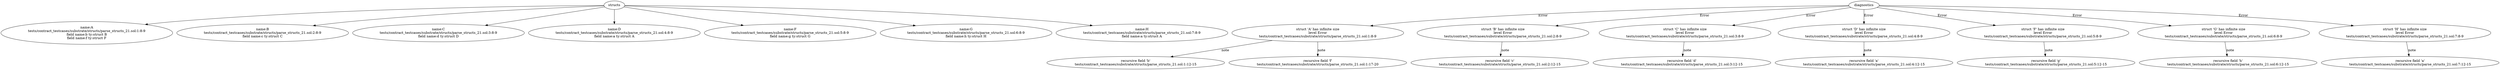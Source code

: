 strict digraph "tests/contract_testcases/substrate/structs/parse_structs_21.sol" {
	A [label="name:A\ntests/contract_testcases/substrate/structs/parse_structs_21.sol:1:8-9\nfield name:b ty:struct B\nfield name:f ty:struct F"]
	B [label="name:B\ntests/contract_testcases/substrate/structs/parse_structs_21.sol:2:8-9\nfield name:c ty:struct C"]
	C [label="name:C\ntests/contract_testcases/substrate/structs/parse_structs_21.sol:3:8-9\nfield name:d ty:struct D"]
	D [label="name:D\ntests/contract_testcases/substrate/structs/parse_structs_21.sol:4:8-9\nfield name:a ty:struct A"]
	F [label="name:F\ntests/contract_testcases/substrate/structs/parse_structs_21.sol:5:8-9\nfield name:g ty:struct G"]
	G [label="name:G\ntests/contract_testcases/substrate/structs/parse_structs_21.sol:6:8-9\nfield name:h ty:struct H"]
	H [label="name:H\ntests/contract_testcases/substrate/structs/parse_structs_21.sol:7:8-9\nfield name:a ty:struct A"]
	diagnostic [label="struct 'A' has infinite size\nlevel Error\ntests/contract_testcases/substrate/structs/parse_structs_21.sol:1:8-9"]
	note [label="recursive field 'b'\ntests/contract_testcases/substrate/structs/parse_structs_21.sol:1:12-15"]
	note_12 [label="recursive field 'f'\ntests/contract_testcases/substrate/structs/parse_structs_21.sol:1:17-20"]
	diagnostic_13 [label="struct 'B' has infinite size\nlevel Error\ntests/contract_testcases/substrate/structs/parse_structs_21.sol:2:8-9"]
	note_14 [label="recursive field 'c'\ntests/contract_testcases/substrate/structs/parse_structs_21.sol:2:12-15"]
	diagnostic_15 [label="struct 'C' has infinite size\nlevel Error\ntests/contract_testcases/substrate/structs/parse_structs_21.sol:3:8-9"]
	note_16 [label="recursive field 'd'\ntests/contract_testcases/substrate/structs/parse_structs_21.sol:3:12-15"]
	diagnostic_17 [label="struct 'D' has infinite size\nlevel Error\ntests/contract_testcases/substrate/structs/parse_structs_21.sol:4:8-9"]
	note_18 [label="recursive field 'a'\ntests/contract_testcases/substrate/structs/parse_structs_21.sol:4:12-15"]
	diagnostic_19 [label="struct 'F' has infinite size\nlevel Error\ntests/contract_testcases/substrate/structs/parse_structs_21.sol:5:8-9"]
	note_20 [label="recursive field 'g'\ntests/contract_testcases/substrate/structs/parse_structs_21.sol:5:12-15"]
	diagnostic_21 [label="struct 'G' has infinite size\nlevel Error\ntests/contract_testcases/substrate/structs/parse_structs_21.sol:6:8-9"]
	note_22 [label="recursive field 'h'\ntests/contract_testcases/substrate/structs/parse_structs_21.sol:6:12-15"]
	diagnostic_23 [label="struct 'H' has infinite size\nlevel Error\ntests/contract_testcases/substrate/structs/parse_structs_21.sol:7:8-9"]
	note_24 [label="recursive field 'a'\ntests/contract_testcases/substrate/structs/parse_structs_21.sol:7:12-15"]
	structs -> A
	structs -> B
	structs -> C
	structs -> D
	structs -> F
	structs -> G
	structs -> H
	diagnostics -> diagnostic [label="Error"]
	diagnostic -> note [label="note"]
	diagnostic -> note_12 [label="note"]
	diagnostics -> diagnostic_13 [label="Error"]
	diagnostic_13 -> note_14 [label="note"]
	diagnostics -> diagnostic_15 [label="Error"]
	diagnostic_15 -> note_16 [label="note"]
	diagnostics -> diagnostic_17 [label="Error"]
	diagnostic_17 -> note_18 [label="note"]
	diagnostics -> diagnostic_19 [label="Error"]
	diagnostic_19 -> note_20 [label="note"]
	diagnostics -> diagnostic_21 [label="Error"]
	diagnostic_21 -> note_22 [label="note"]
	diagnostics -> diagnostic_23 [label="Error"]
	diagnostic_23 -> note_24 [label="note"]
}
